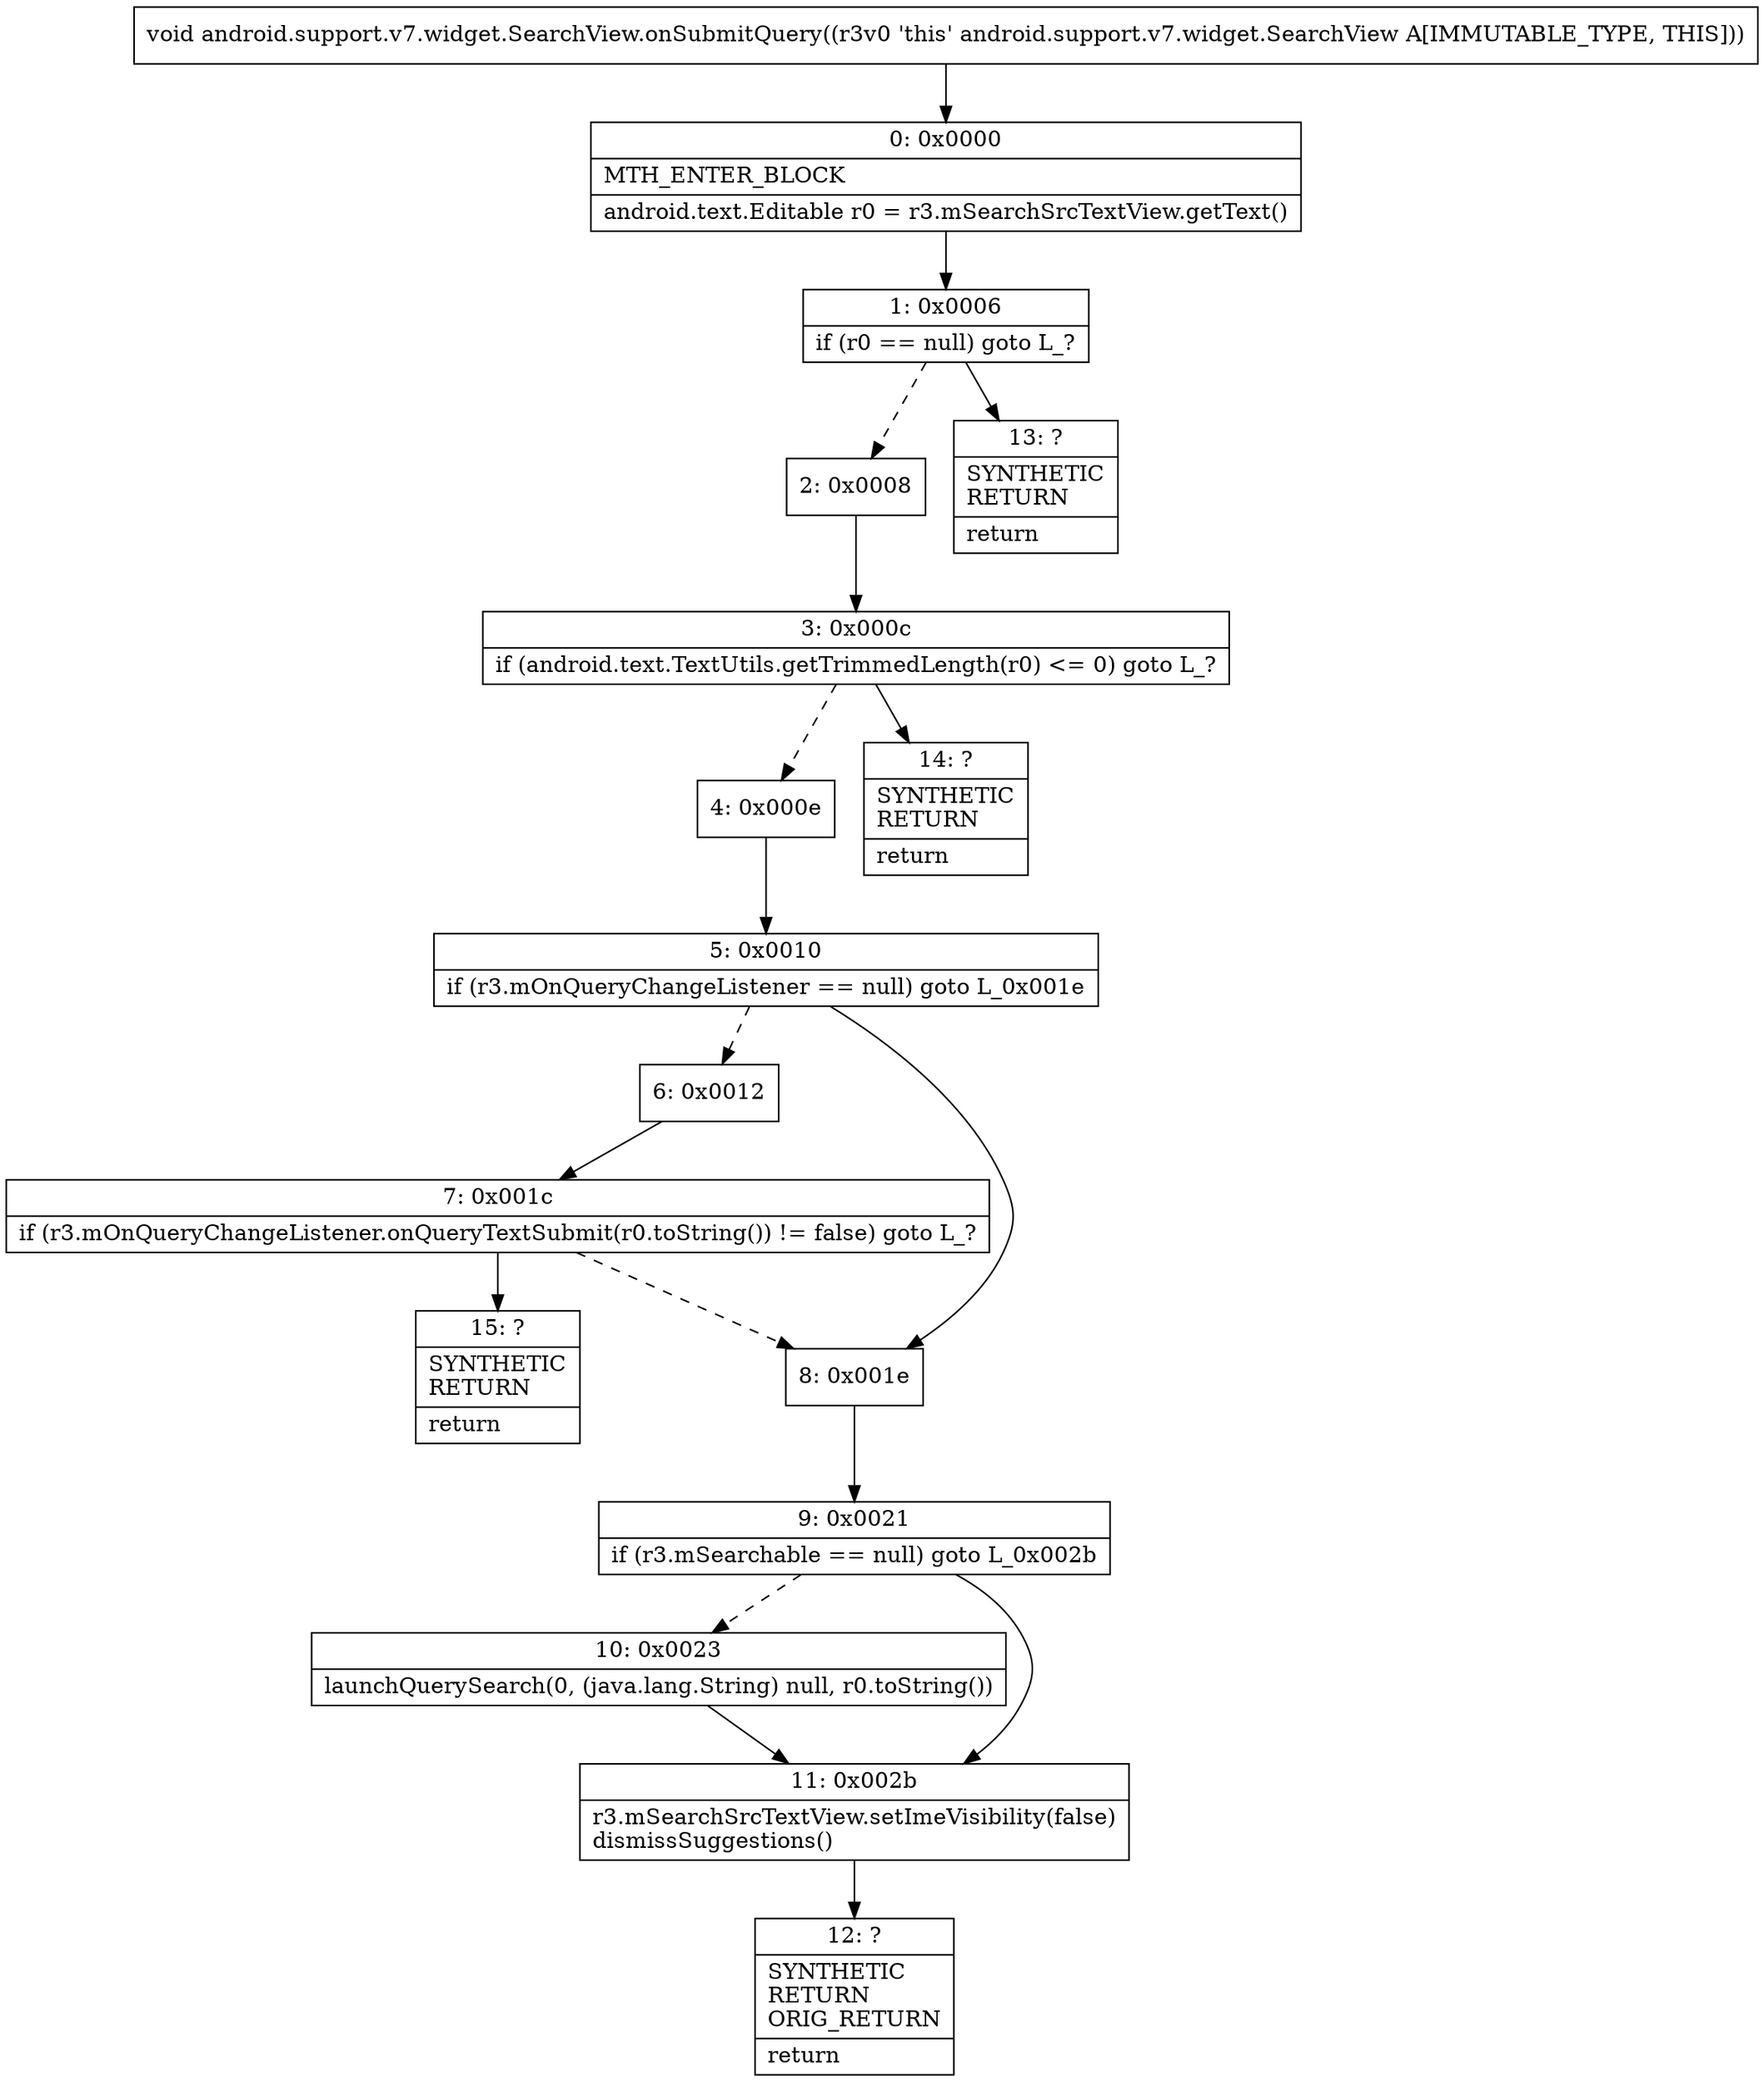 digraph "CFG forandroid.support.v7.widget.SearchView.onSubmitQuery()V" {
Node_0 [shape=record,label="{0\:\ 0x0000|MTH_ENTER_BLOCK\l|android.text.Editable r0 = r3.mSearchSrcTextView.getText()\l}"];
Node_1 [shape=record,label="{1\:\ 0x0006|if (r0 == null) goto L_?\l}"];
Node_2 [shape=record,label="{2\:\ 0x0008}"];
Node_3 [shape=record,label="{3\:\ 0x000c|if (android.text.TextUtils.getTrimmedLength(r0) \<= 0) goto L_?\l}"];
Node_4 [shape=record,label="{4\:\ 0x000e}"];
Node_5 [shape=record,label="{5\:\ 0x0010|if (r3.mOnQueryChangeListener == null) goto L_0x001e\l}"];
Node_6 [shape=record,label="{6\:\ 0x0012}"];
Node_7 [shape=record,label="{7\:\ 0x001c|if (r3.mOnQueryChangeListener.onQueryTextSubmit(r0.toString()) != false) goto L_?\l}"];
Node_8 [shape=record,label="{8\:\ 0x001e}"];
Node_9 [shape=record,label="{9\:\ 0x0021|if (r3.mSearchable == null) goto L_0x002b\l}"];
Node_10 [shape=record,label="{10\:\ 0x0023|launchQuerySearch(0, (java.lang.String) null, r0.toString())\l}"];
Node_11 [shape=record,label="{11\:\ 0x002b|r3.mSearchSrcTextView.setImeVisibility(false)\ldismissSuggestions()\l}"];
Node_12 [shape=record,label="{12\:\ ?|SYNTHETIC\lRETURN\lORIG_RETURN\l|return\l}"];
Node_13 [shape=record,label="{13\:\ ?|SYNTHETIC\lRETURN\l|return\l}"];
Node_14 [shape=record,label="{14\:\ ?|SYNTHETIC\lRETURN\l|return\l}"];
Node_15 [shape=record,label="{15\:\ ?|SYNTHETIC\lRETURN\l|return\l}"];
MethodNode[shape=record,label="{void android.support.v7.widget.SearchView.onSubmitQuery((r3v0 'this' android.support.v7.widget.SearchView A[IMMUTABLE_TYPE, THIS])) }"];
MethodNode -> Node_0;
Node_0 -> Node_1;
Node_1 -> Node_2[style=dashed];
Node_1 -> Node_13;
Node_2 -> Node_3;
Node_3 -> Node_4[style=dashed];
Node_3 -> Node_14;
Node_4 -> Node_5;
Node_5 -> Node_6[style=dashed];
Node_5 -> Node_8;
Node_6 -> Node_7;
Node_7 -> Node_8[style=dashed];
Node_7 -> Node_15;
Node_8 -> Node_9;
Node_9 -> Node_10[style=dashed];
Node_9 -> Node_11;
Node_10 -> Node_11;
Node_11 -> Node_12;
}

